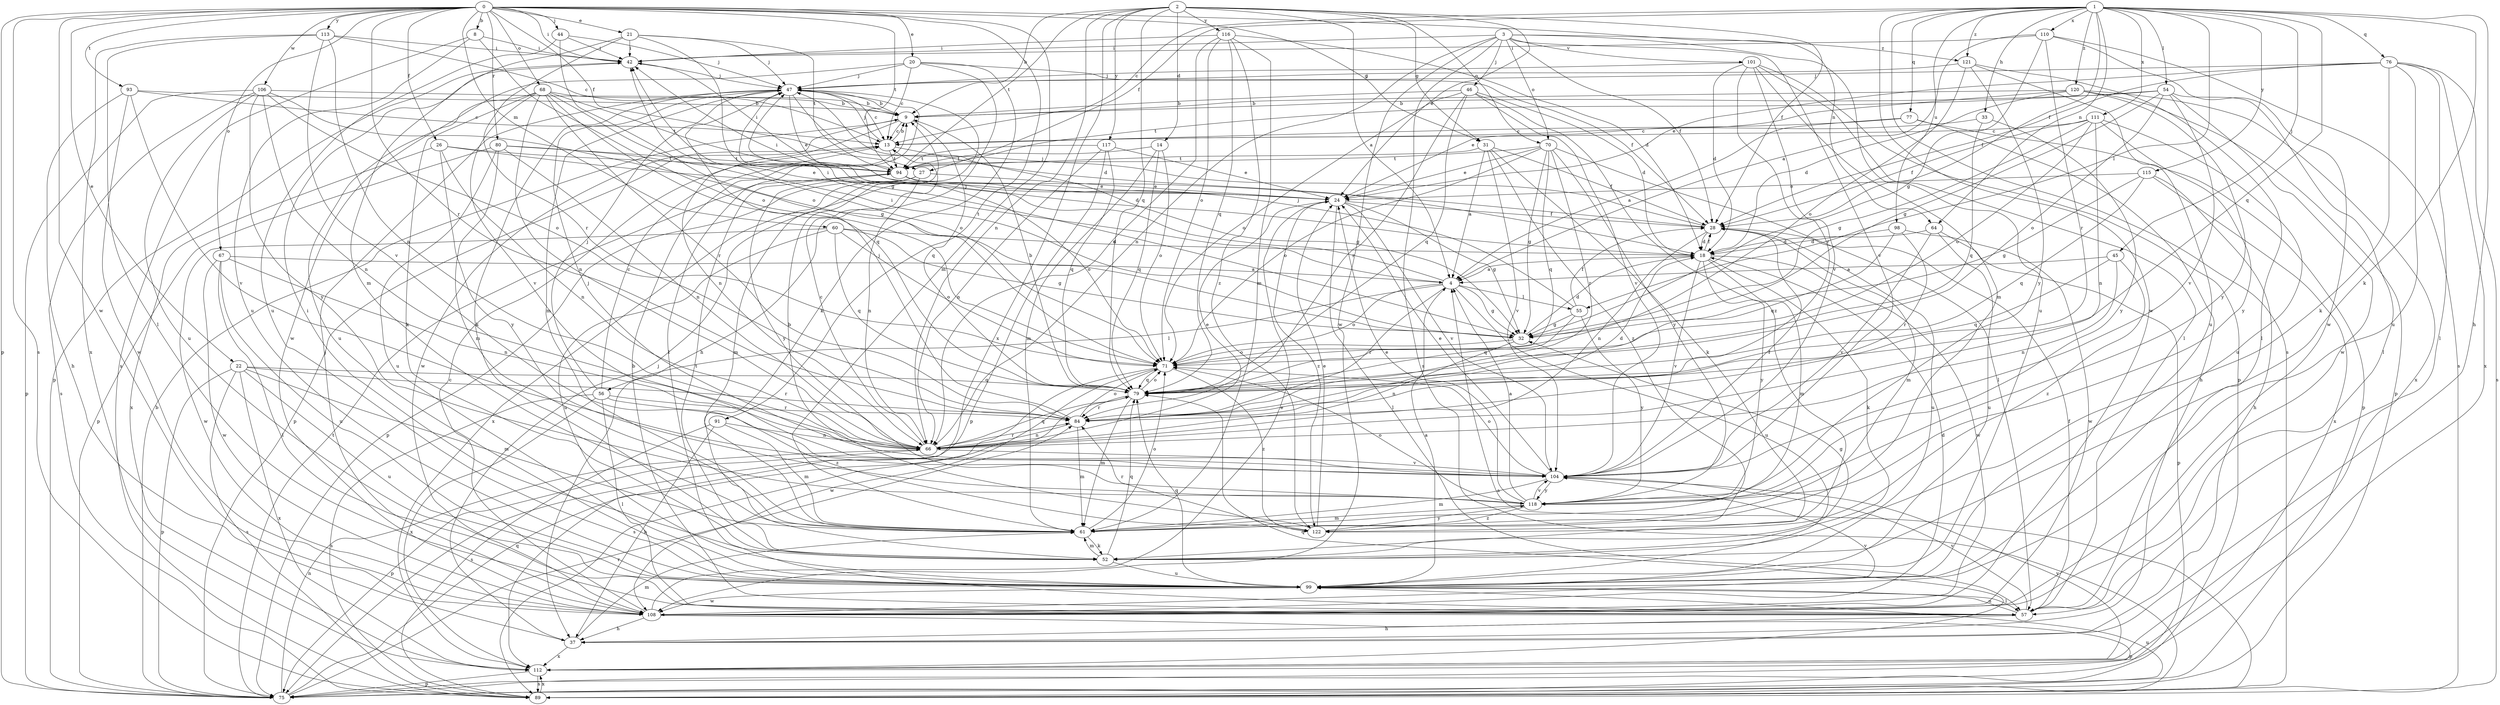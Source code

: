 strict digraph  {
0;
1;
2;
3;
4;
8;
9;
13;
14;
18;
20;
21;
22;
24;
26;
27;
28;
31;
32;
33;
37;
42;
44;
45;
46;
47;
52;
54;
55;
56;
57;
60;
61;
64;
66;
67;
68;
70;
71;
75;
76;
77;
79;
80;
84;
89;
91;
93;
94;
98;
99;
101;
104;
106;
108;
110;
111;
112;
113;
115;
116;
117;
118;
120;
121;
122;
0 -> 8  [label=b];
0 -> 20  [label=e];
0 -> 21  [label=e];
0 -> 22  [label=e];
0 -> 26  [label=f];
0 -> 27  [label=f];
0 -> 31  [label=g];
0 -> 42  [label=i];
0 -> 44  [label=j];
0 -> 60  [label=m];
0 -> 61  [label=m];
0 -> 64  [label=n];
0 -> 67  [label=o];
0 -> 68  [label=o];
0 -> 75  [label=p];
0 -> 80  [label=r];
0 -> 84  [label=r];
0 -> 89  [label=s];
0 -> 91  [label=t];
0 -> 93  [label=t];
0 -> 94  [label=t];
0 -> 106  [label=w];
0 -> 108  [label=w];
0 -> 113  [label=y];
1 -> 13  [label=c];
1 -> 27  [label=f];
1 -> 28  [label=f];
1 -> 33  [label=h];
1 -> 37  [label=h];
1 -> 45  [label=j];
1 -> 52  [label=k];
1 -> 54  [label=l];
1 -> 55  [label=l];
1 -> 64  [label=n];
1 -> 76  [label=q];
1 -> 77  [label=q];
1 -> 79  [label=q];
1 -> 89  [label=s];
1 -> 98  [label=u];
1 -> 108  [label=w];
1 -> 110  [label=x];
1 -> 111  [label=x];
1 -> 115  [label=y];
1 -> 120  [label=z];
1 -> 121  [label=z];
2 -> 4  [label=a];
2 -> 9  [label=b];
2 -> 14  [label=d];
2 -> 24  [label=e];
2 -> 28  [label=f];
2 -> 31  [label=g];
2 -> 66  [label=n];
2 -> 70  [label=o];
2 -> 79  [label=q];
2 -> 94  [label=t];
2 -> 112  [label=x];
2 -> 116  [label=y];
2 -> 117  [label=y];
3 -> 28  [label=f];
3 -> 42  [label=i];
3 -> 46  [label=j];
3 -> 66  [label=n];
3 -> 70  [label=o];
3 -> 89  [label=s];
3 -> 99  [label=u];
3 -> 101  [label=v];
3 -> 104  [label=v];
3 -> 108  [label=w];
3 -> 121  [label=z];
4 -> 32  [label=g];
4 -> 42  [label=i];
4 -> 47  [label=j];
4 -> 55  [label=l];
4 -> 56  [label=l];
4 -> 71  [label=o];
4 -> 84  [label=r];
4 -> 99  [label=u];
8 -> 42  [label=i];
8 -> 71  [label=o];
8 -> 89  [label=s];
8 -> 99  [label=u];
9 -> 13  [label=c];
9 -> 66  [label=n];
9 -> 79  [label=q];
9 -> 108  [label=w];
13 -> 9  [label=b];
13 -> 32  [label=g];
13 -> 47  [label=j];
13 -> 75  [label=p];
13 -> 94  [label=t];
14 -> 61  [label=m];
14 -> 71  [label=o];
14 -> 79  [label=q];
14 -> 94  [label=t];
18 -> 4  [label=a];
18 -> 28  [label=f];
18 -> 52  [label=k];
18 -> 61  [label=m];
18 -> 104  [label=v];
18 -> 108  [label=w];
18 -> 118  [label=y];
20 -> 13  [label=c];
20 -> 28  [label=f];
20 -> 37  [label=h];
20 -> 47  [label=j];
20 -> 52  [label=k];
20 -> 108  [label=w];
21 -> 32  [label=g];
21 -> 42  [label=i];
21 -> 47  [label=j];
21 -> 61  [label=m];
21 -> 84  [label=r];
21 -> 94  [label=t];
22 -> 61  [label=m];
22 -> 75  [label=p];
22 -> 79  [label=q];
22 -> 84  [label=r];
22 -> 89  [label=s];
22 -> 99  [label=u];
22 -> 112  [label=x];
24 -> 28  [label=f];
24 -> 32  [label=g];
24 -> 57  [label=l];
24 -> 104  [label=v];
24 -> 122  [label=z];
26 -> 18  [label=d];
26 -> 66  [label=n];
26 -> 94  [label=t];
26 -> 112  [label=x];
26 -> 118  [label=y];
27 -> 24  [label=e];
27 -> 61  [label=m];
27 -> 66  [label=n];
27 -> 75  [label=p];
27 -> 112  [label=x];
28 -> 18  [label=d];
28 -> 42  [label=i];
28 -> 47  [label=j];
28 -> 61  [label=m];
28 -> 66  [label=n];
28 -> 99  [label=u];
31 -> 4  [label=a];
31 -> 28  [label=f];
31 -> 52  [label=k];
31 -> 94  [label=t];
31 -> 104  [label=v];
31 -> 122  [label=z];
32 -> 18  [label=d];
32 -> 42  [label=i];
32 -> 66  [label=n];
32 -> 71  [label=o];
33 -> 13  [label=c];
33 -> 79  [label=q];
33 -> 118  [label=y];
37 -> 47  [label=j];
37 -> 61  [label=m];
37 -> 112  [label=x];
42 -> 47  [label=j];
42 -> 75  [label=p];
44 -> 42  [label=i];
44 -> 47  [label=j];
44 -> 71  [label=o];
44 -> 99  [label=u];
45 -> 4  [label=a];
45 -> 66  [label=n];
45 -> 79  [label=q];
45 -> 122  [label=z];
46 -> 9  [label=b];
46 -> 18  [label=d];
46 -> 71  [label=o];
46 -> 79  [label=q];
46 -> 84  [label=r];
46 -> 104  [label=v];
46 -> 122  [label=z];
47 -> 9  [label=b];
47 -> 13  [label=c];
47 -> 18  [label=d];
47 -> 24  [label=e];
47 -> 52  [label=k];
47 -> 57  [label=l];
47 -> 61  [label=m];
52 -> 32  [label=g];
52 -> 42  [label=i];
52 -> 61  [label=m];
52 -> 79  [label=q];
52 -> 94  [label=t];
52 -> 99  [label=u];
54 -> 9  [label=b];
54 -> 32  [label=g];
54 -> 57  [label=l];
54 -> 71  [label=o];
54 -> 94  [label=t];
54 -> 104  [label=v];
54 -> 108  [label=w];
55 -> 28  [label=f];
55 -> 32  [label=g];
55 -> 47  [label=j];
55 -> 79  [label=q];
55 -> 118  [label=y];
56 -> 13  [label=c];
56 -> 47  [label=j];
56 -> 57  [label=l];
56 -> 84  [label=r];
56 -> 89  [label=s];
56 -> 112  [label=x];
56 -> 122  [label=z];
57 -> 9  [label=b];
57 -> 28  [label=f];
57 -> 37  [label=h];
57 -> 99  [label=u];
57 -> 104  [label=v];
60 -> 18  [label=d];
60 -> 32  [label=g];
60 -> 71  [label=o];
60 -> 79  [label=q];
60 -> 99  [label=u];
60 -> 108  [label=w];
61 -> 52  [label=k];
61 -> 71  [label=o];
64 -> 18  [label=d];
64 -> 75  [label=p];
64 -> 99  [label=u];
64 -> 104  [label=v];
66 -> 13  [label=c];
66 -> 24  [label=e];
66 -> 75  [label=p];
66 -> 79  [label=q];
66 -> 84  [label=r];
66 -> 104  [label=v];
67 -> 4  [label=a];
67 -> 57  [label=l];
67 -> 66  [label=n];
67 -> 99  [label=u];
67 -> 108  [label=w];
68 -> 9  [label=b];
68 -> 52  [label=k];
68 -> 66  [label=n];
68 -> 71  [label=o];
68 -> 79  [label=q];
68 -> 84  [label=r];
68 -> 94  [label=t];
68 -> 99  [label=u];
68 -> 104  [label=v];
70 -> 24  [label=e];
70 -> 32  [label=g];
70 -> 57  [label=l];
70 -> 71  [label=o];
70 -> 79  [label=q];
70 -> 84  [label=r];
70 -> 94  [label=t];
70 -> 118  [label=y];
71 -> 79  [label=q];
71 -> 89  [label=s];
71 -> 108  [label=w];
71 -> 122  [label=z];
75 -> 9  [label=b];
75 -> 66  [label=n];
75 -> 79  [label=q];
75 -> 84  [label=r];
75 -> 94  [label=t];
76 -> 24  [label=e];
76 -> 28  [label=f];
76 -> 47  [label=j];
76 -> 52  [label=k];
76 -> 57  [label=l];
76 -> 89  [label=s];
76 -> 99  [label=u];
76 -> 112  [label=x];
77 -> 4  [label=a];
77 -> 13  [label=c];
77 -> 37  [label=h];
77 -> 75  [label=p];
79 -> 9  [label=b];
79 -> 61  [label=m];
79 -> 71  [label=o];
79 -> 84  [label=r];
80 -> 24  [label=e];
80 -> 61  [label=m];
80 -> 66  [label=n];
80 -> 75  [label=p];
80 -> 94  [label=t];
80 -> 99  [label=u];
84 -> 18  [label=d];
84 -> 47  [label=j];
84 -> 61  [label=m];
84 -> 66  [label=n];
84 -> 71  [label=o];
89 -> 4  [label=a];
89 -> 99  [label=u];
89 -> 112  [label=x];
91 -> 37  [label=h];
91 -> 61  [label=m];
91 -> 66  [label=n];
91 -> 89  [label=s];
93 -> 9  [label=b];
93 -> 13  [label=c];
93 -> 37  [label=h];
93 -> 104  [label=v];
93 -> 108  [label=w];
94 -> 24  [label=e];
94 -> 42  [label=i];
94 -> 71  [label=o];
94 -> 118  [label=y];
98 -> 18  [label=d];
98 -> 79  [label=q];
98 -> 84  [label=r];
98 -> 108  [label=w];
99 -> 4  [label=a];
99 -> 57  [label=l];
99 -> 79  [label=q];
99 -> 108  [label=w];
101 -> 18  [label=d];
101 -> 47  [label=j];
101 -> 57  [label=l];
101 -> 61  [label=m];
101 -> 75  [label=p];
101 -> 84  [label=r];
101 -> 104  [label=v];
104 -> 24  [label=e];
104 -> 28  [label=f];
104 -> 47  [label=j];
104 -> 61  [label=m];
104 -> 71  [label=o];
104 -> 118  [label=y];
106 -> 9  [label=b];
106 -> 32  [label=g];
106 -> 66  [label=n];
106 -> 71  [label=o];
106 -> 75  [label=p];
106 -> 89  [label=s];
106 -> 99  [label=u];
106 -> 118  [label=y];
108 -> 13  [label=c];
108 -> 18  [label=d];
108 -> 24  [label=e];
108 -> 37  [label=h];
108 -> 47  [label=j];
108 -> 75  [label=p];
108 -> 104  [label=v];
110 -> 4  [label=a];
110 -> 32  [label=g];
110 -> 42  [label=i];
110 -> 84  [label=r];
110 -> 89  [label=s];
110 -> 108  [label=w];
111 -> 13  [label=c];
111 -> 28  [label=f];
111 -> 32  [label=g];
111 -> 66  [label=n];
111 -> 71  [label=o];
111 -> 99  [label=u];
111 -> 118  [label=y];
112 -> 75  [label=p];
112 -> 79  [label=q];
112 -> 89  [label=s];
112 -> 104  [label=v];
113 -> 13  [label=c];
113 -> 42  [label=i];
113 -> 57  [label=l];
113 -> 66  [label=n];
113 -> 104  [label=v];
113 -> 112  [label=x];
115 -> 24  [label=e];
115 -> 32  [label=g];
115 -> 37  [label=h];
115 -> 79  [label=q];
115 -> 112  [label=x];
116 -> 18  [label=d];
116 -> 42  [label=i];
116 -> 61  [label=m];
116 -> 66  [label=n];
116 -> 71  [label=o];
116 -> 79  [label=q];
116 -> 122  [label=z];
117 -> 24  [label=e];
117 -> 66  [label=n];
117 -> 75  [label=p];
117 -> 79  [label=q];
117 -> 94  [label=t];
118 -> 4  [label=a];
118 -> 24  [label=e];
118 -> 61  [label=m];
118 -> 71  [label=o];
118 -> 104  [label=v];
118 -> 122  [label=z];
120 -> 9  [label=b];
120 -> 18  [label=d];
120 -> 24  [label=e];
120 -> 75  [label=p];
120 -> 112  [label=x];
120 -> 118  [label=y];
121 -> 47  [label=j];
121 -> 57  [label=l];
121 -> 71  [label=o];
121 -> 99  [label=u];
121 -> 118  [label=y];
122 -> 9  [label=b];
122 -> 24  [label=e];
122 -> 84  [label=r];
122 -> 118  [label=y];
}
